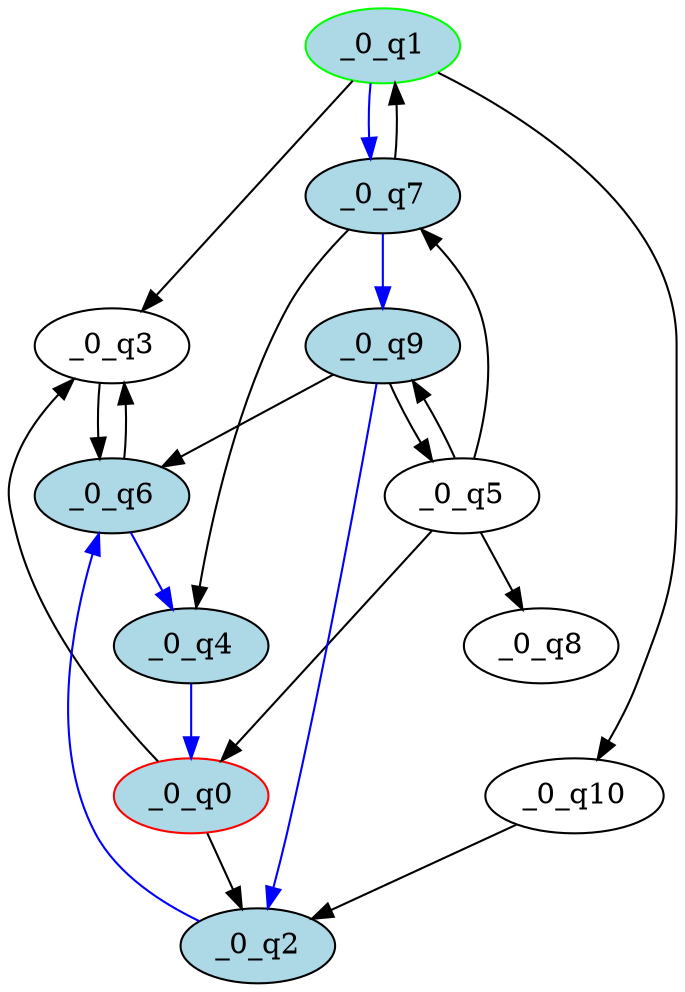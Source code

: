 digraph Sol_l6{
_0_q1 [initial=1,color=green][style=filled,fillcolor=lightblue];
_0_q0 [final=1,color=red][style=filled,fillcolor=lightblue];
_0_q2 [style=filled,fillcolor=lightblue];
_0_q3 ;
_0_q7 [style=filled,fillcolor=lightblue];
_0_q10 ;
_0_q6 [style=filled,fillcolor=lightblue];
_0_q4 [style=filled,fillcolor=lightblue];
_0_q5 ;
_0_q8 ;
_0_q9 [style=filled,fillcolor=lightblue];
_0_q1 -> _0_q3 ;
_0_q1 -> _0_q7 [color=blue];
_0_q1 -> _0_q10 ;
_0_q0 -> _0_q2 ;
_0_q0 -> _0_q3 ;
_0_q2 -> _0_q6 [color=blue];
_0_q3 -> _0_q6 ;
_0_q7 -> _0_q1 ;
_0_q7 -> _0_q4 ;
_0_q7 -> _0_q9 [color=blue];
_0_q10 -> _0_q2 ;
_0_q6 -> _0_q3 ;
_0_q6 -> _0_q4 [color=blue];
_0_q4 -> _0_q0 [color=blue];
_0_q5 -> _0_q0 ;
_0_q5 -> _0_q7 ;
_0_q5 -> _0_q8 ;
_0_q5 -> _0_q9 ;
_0_q9 -> _0_q2 [color=blue];
_0_q9 -> _0_q6 ;
_0_q9 -> _0_q5 ;
}
